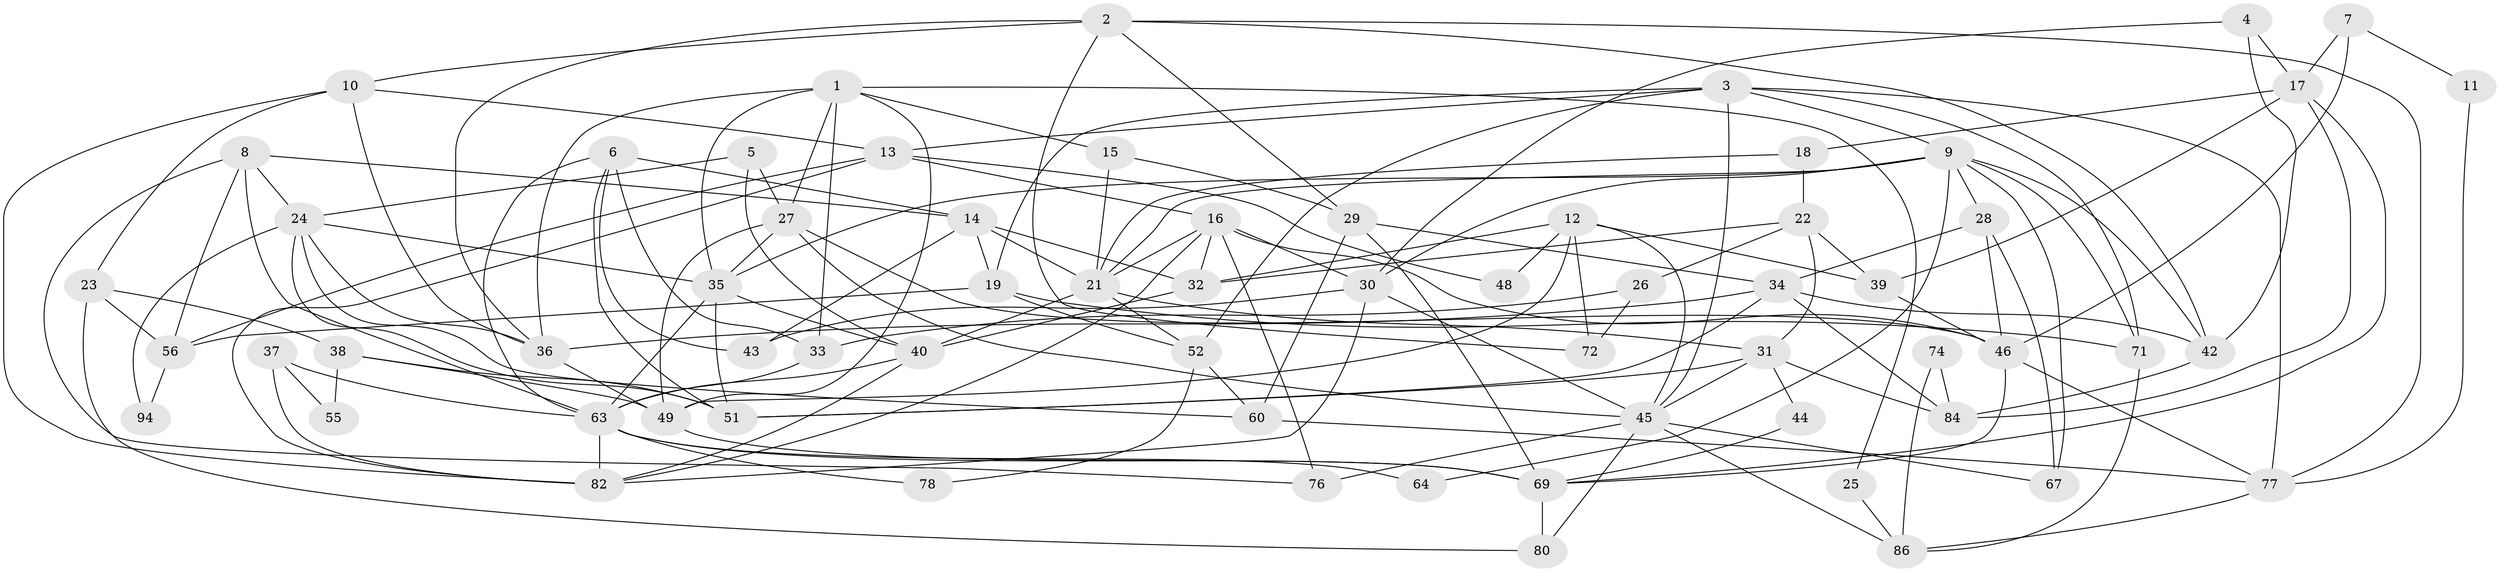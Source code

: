 // original degree distribution, {4: 0.2828282828282828, 3: 0.2222222222222222, 6: 0.10101010101010101, 5: 0.21212121212121213, 2: 0.15151515151515152, 7: 0.020202020202020204, 9: 0.010101010101010102}
// Generated by graph-tools (version 1.1) at 2025/11/02/27/25 16:11:22]
// undirected, 66 vertices, 159 edges
graph export_dot {
graph [start="1"]
  node [color=gray90,style=filled];
  1 [super="+50"];
  2 [super="+75"];
  3 [super="+62"];
  4;
  5;
  6 [super="+54"];
  7;
  8 [super="+47"];
  9 [super="+93"];
  10;
  11;
  12 [super="+70"];
  13 [super="+20"];
  14 [super="+66"];
  15;
  16 [super="+61"];
  17 [super="+79"];
  18;
  19 [super="+65"];
  21 [super="+41"];
  22 [super="+68"];
  23 [super="+90"];
  24 [super="+87"];
  25;
  26;
  27;
  28 [super="+89"];
  29 [super="+73"];
  30 [super="+91"];
  31 [super="+81"];
  32;
  33 [super="+98"];
  34;
  35 [super="+92"];
  36 [super="+57"];
  37;
  38;
  39;
  40 [super="+85"];
  42;
  43;
  44;
  45 [super="+83"];
  46 [super="+58"];
  48;
  49 [super="+53"];
  51 [super="+97"];
  52 [super="+99"];
  55;
  56 [super="+59"];
  60;
  63 [super="+88"];
  64;
  67;
  69 [super="+95"];
  71;
  72;
  74;
  76;
  77;
  78;
  80;
  82 [super="+96"];
  84;
  86;
  94;
  1 -- 27;
  1 -- 25;
  1 -- 33;
  1 -- 15;
  1 -- 36;
  1 -- 49;
  1 -- 35;
  2 -- 42;
  2 -- 36;
  2 -- 72;
  2 -- 10;
  2 -- 77;
  2 -- 29;
  3 -- 71;
  3 -- 77;
  3 -- 19;
  3 -- 52;
  3 -- 9;
  3 -- 45;
  3 -- 13;
  4 -- 17;
  4 -- 42;
  4 -- 30;
  5 -- 24 [weight=2];
  5 -- 27;
  5 -- 40;
  6 -- 14;
  6 -- 33 [weight=2];
  6 -- 43;
  6 -- 51;
  6 -- 63;
  7 -- 17;
  7 -- 11;
  7 -- 46;
  8 -- 24;
  8 -- 76;
  8 -- 56;
  8 -- 14;
  8 -- 63;
  9 -- 67;
  9 -- 42;
  9 -- 64;
  9 -- 21;
  9 -- 71;
  9 -- 30;
  9 -- 28;
  9 -- 35;
  10 -- 13;
  10 -- 23;
  10 -- 82;
  10 -- 36;
  11 -- 77;
  12 -- 32;
  12 -- 49;
  12 -- 45;
  12 -- 48;
  12 -- 72;
  12 -- 39;
  13 -- 48;
  13 -- 16;
  13 -- 82 [weight=2];
  13 -- 56;
  14 -- 21;
  14 -- 32;
  14 -- 43;
  14 -- 19;
  15 -- 21;
  15 -- 29;
  16 -- 32;
  16 -- 46;
  16 -- 21;
  16 -- 82;
  16 -- 76;
  16 -- 30;
  17 -- 69;
  17 -- 18;
  17 -- 84;
  17 -- 39;
  18 -- 21;
  18 -- 22;
  19 -- 71;
  19 -- 52;
  19 -- 56;
  21 -- 40;
  21 -- 52;
  21 -- 31;
  22 -- 39;
  22 -- 31;
  22 -- 26;
  22 -- 32;
  23 -- 80;
  23 -- 38;
  23 -- 56;
  24 -- 35;
  24 -- 94;
  24 -- 60;
  24 -- 51;
  24 -- 36;
  25 -- 86;
  26 -- 33;
  26 -- 72;
  27 -- 45;
  27 -- 46;
  27 -- 49;
  27 -- 35;
  28 -- 34;
  28 -- 67;
  28 -- 46;
  29 -- 34;
  29 -- 69;
  29 -- 60;
  30 -- 82;
  30 -- 43;
  30 -- 45;
  31 -- 84;
  31 -- 45;
  31 -- 51;
  31 -- 44;
  32 -- 40;
  33 -- 63;
  34 -- 42;
  34 -- 51;
  34 -- 84;
  34 -- 36;
  35 -- 40;
  35 -- 51;
  35 -- 63;
  36 -- 49;
  37 -- 82;
  37 -- 63;
  37 -- 55;
  38 -- 49;
  38 -- 55;
  38 -- 51;
  39 -- 46;
  40 -- 82 [weight=2];
  40 -- 63;
  42 -- 84;
  44 -- 69;
  45 -- 67;
  45 -- 76;
  45 -- 80;
  45 -- 86;
  46 -- 69;
  46 -- 77;
  49 -- 69;
  52 -- 60;
  52 -- 78;
  56 -- 94;
  60 -- 77;
  63 -- 69;
  63 -- 64;
  63 -- 78;
  63 -- 82;
  69 -- 80;
  71 -- 86;
  74 -- 84;
  74 -- 86;
  77 -- 86;
}
